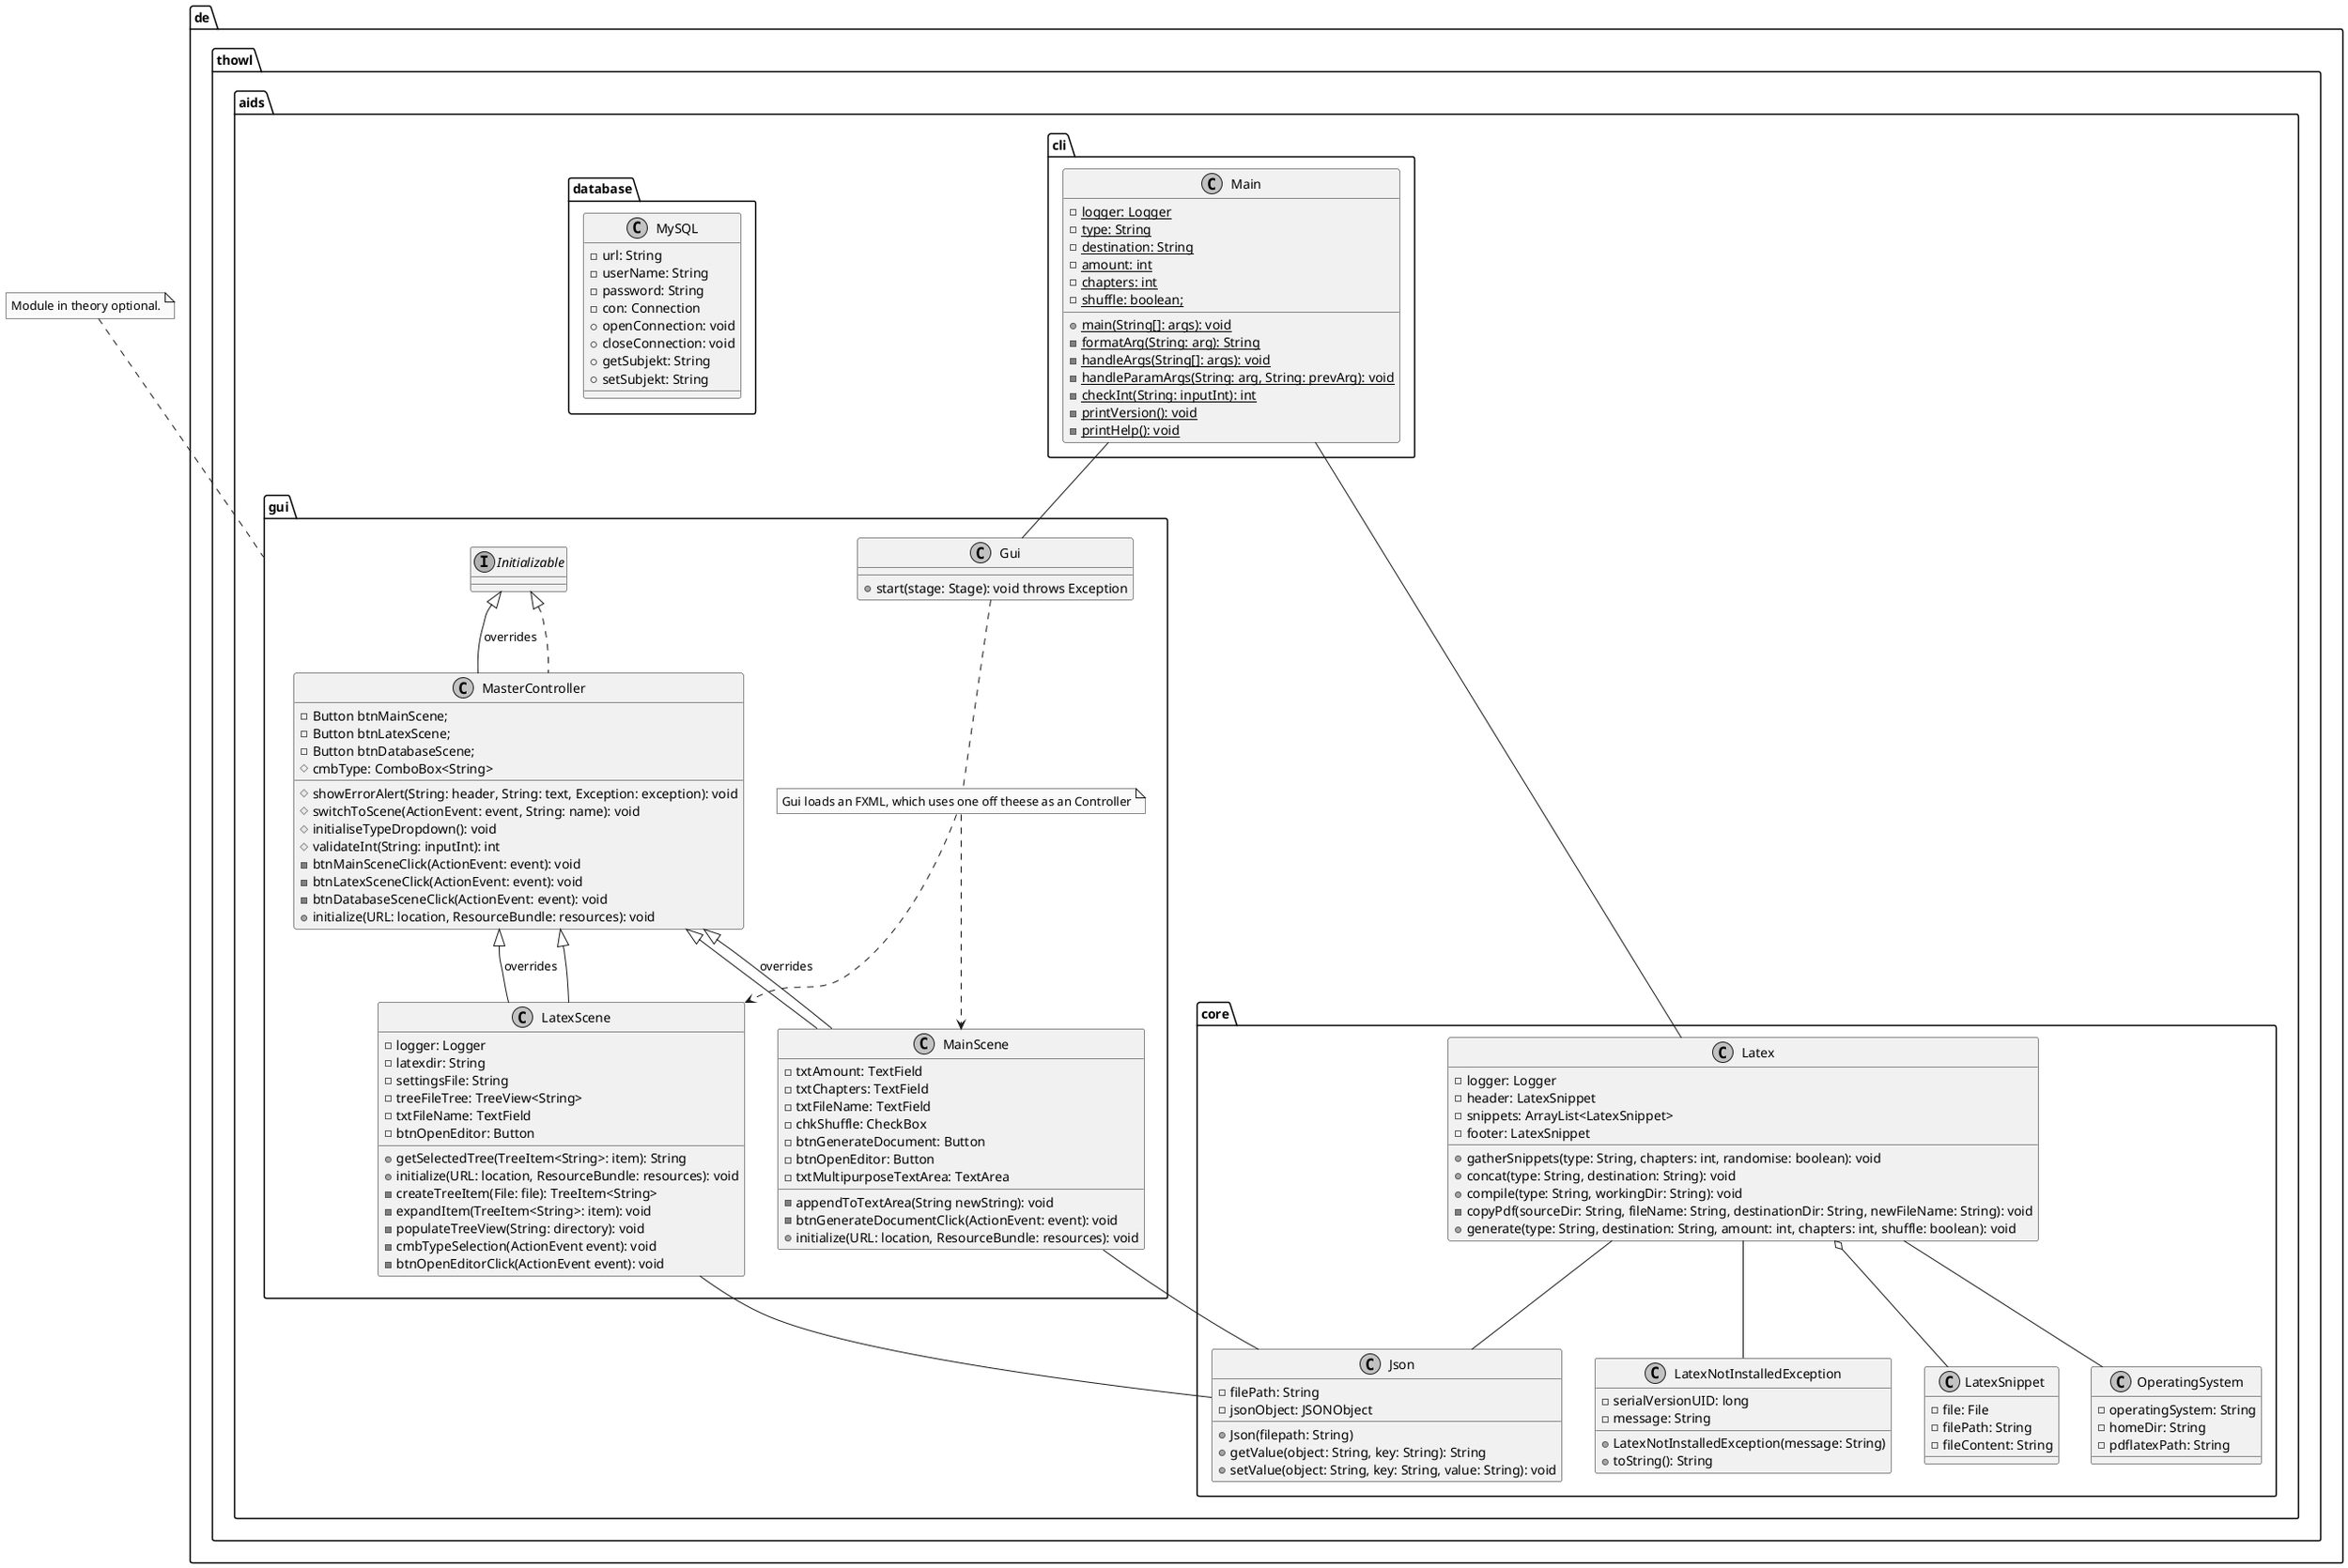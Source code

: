 @startuml aids

skinparam monochrome true

de.thowl.aids.cli.Main -- de.thowl.aids.gui.Gui
de.thowl.aids.cli.Main -- de.thowl.aids.core.Latex
de.thowl.aids.gui.MainScene -- de.thowl.aids.core.Json
de.thowl.aids.gui.LatexScene -- de.thowl.aids.core.Json

package de.thowl.aids.cli {
	class Main {
		- {static} logger: Logger
		- {static} type: String
		- {static} destination: String
		- {static} amount: int
		- {static} chapters: int
		- {static} shuffle: boolean;
		+ {static} main(String[]: args): void
		- {static} formatArg(String: arg): String
		- {static} handleArgs(String[]: args): void
		- {static} handleParamArgs(String: arg, String: prevArg): void
		- {static} checkInt(String: inputInt): int
		- {static} printVersion(): void
		- {static} printHelp(): void
	}
}

package de.thowl.aids.core {
	class Latex {
		- logger: Logger
		- header: LatexSnippet
		- snippets: ArrayList<LatexSnippet>
		- footer: LatexSnippet
		+ gatherSnippets(type: String, chapters: int, randomise: boolean): void
		+ concat(type: String, destination: String): void
		+ compile(type: String, workingDir: String): void
		- copyPdf(sourceDir: String, fileName: String, destinationDir: String, newFileName: String): void
		+ generate(type: String, destination: String, amount: int, chapters: int, shuffle: boolean): void
	}

	Latex o-- LatexSnippet 
	Latex -- OperatingSystem
	Latex -- Json
	Latex -- LatexNotInstalledException

	class OperatingSystem {
		- operatingSystem: String
		- homeDir: String
		- pdflatexPath: String
	}

	class Json {
		- filePath: String
		- jsonObject: JSONObject
		+ Json(filepath: String)
		+ getValue(object: String, key: String): String
		+ setValue(object: String, key: String, value: String): void
	}

	class LatexNotInstalledException {
		- serialVersionUID: long
		- message: String
		+ LatexNotInstalledException(message: String)
		+ toString(): String
	}

	class LatexSnippet {
		- file: File
		- filePath: String
		- fileContent: String
	}

}

note top of de.thowl.aids.gui : Module in theory optional.
package de.thowl.aids.gui{
	class Gui {
		+ start(stage: Stage): void throws Exception
	}

	note "Gui loads an FXML, which uses one off theese as an Controller" as N1
	Gui .. N1
	N1 ..> MainScene
	N1 ..> LatexScene

	class MasterController implements Initializable{
		- Button btnMainScene;
		- Button btnLatexScene;
		- Button btnDatabaseScene;
		# cmbType: ComboBox<String>
		# showErrorAlert(String: header, String: text, Exception: exception): void
		# switchToScene(ActionEvent: event, String: name): void
		# initialiseTypeDropdown(): void
		# validateInt(String: inputInt): int
		- btnMainSceneClick(ActionEvent: event): void
		- btnLatexSceneClick(ActionEvent: event): void
		- btnDatabaseSceneClick(ActionEvent: event): void
		+ initialize(URL: location, ResourceBundle: resources): void
	}

	class MainScene extends MasterController {
		- txtAmount: TextField
		- txtChapters: TextField
		- txtFileName: TextField
		- chkShuffle: CheckBox
		- btnGenerateDocument: Button
		- btnOpenEditor: Button
		- txtMultipurposeTextArea: TextArea
		- appendToTextArea(String newString): void
		- btnGenerateDocumentClick(ActionEvent: event): void
		+ initialize(URL: location, ResourceBundle: resources): void
	}

	class LatexScene extends MasterController {
		- logger: Logger
		- latexdir: String
		- settingsFile: String
		- treeFileTree: TreeView<String>
		- txtFileName: TextField
		- btnOpenEditor: Button
		+ getSelectedTree(TreeItem<String>: item): String
		+ initialize(URL: location, ResourceBundle: resources): void
		- createTreeItem(File: file): TreeItem<String>
		- expandItem(TreeItem<String>: item): void
		- populateTreeView(String: directory): void
		- cmbTypeSelection(ActionEvent event): void
		- btnOpenEditorClick(ActionEvent event): void 
	}

	Initializable <|-- MasterController : overrides
	MasterController <|-- MainScene : overrides
	MasterController <|-- LatexScene : overrides
}

package de.thowl.aids.database {
        class MySQL{
                - url: String
                - userName: String
                - password: String
                - con: Connection
                + openConnection: void
                + closeConnection: void
                + getSubjekt: String
                + setSubjekt: String
        }
}

@enduml
